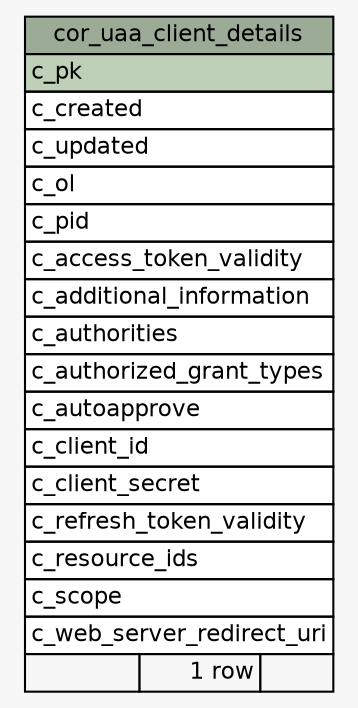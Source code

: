 // dot 7.1.0 on Mac OS X 14.1.1
// SchemaSpy rev Unknown
digraph "cor_uaa_client_details" {
  graph [
    rankdir="RL"
    bgcolor="#f7f7f7"
    nodesep="0.18"
    ranksep="0.46"
    fontname="Helvetica"
    fontsize="11"
  ];
  node [
    fontname="Helvetica"
    fontsize="11"
    shape="plaintext"
  ];
  edge [
    arrowsize="0.8"
  ];
  "cor_uaa_client_details" [
    label=<
    <TABLE BORDER="0" CELLBORDER="1" CELLSPACING="0" BGCOLOR="#ffffff">
      <TR><TD COLSPAN="3" BGCOLOR="#9bab96" ALIGN="CENTER">cor_uaa_client_details</TD></TR>
      <TR><TD PORT="c_pk" COLSPAN="3" BGCOLOR="#bed1b8" ALIGN="LEFT">c_pk</TD></TR>
      <TR><TD PORT="c_created" COLSPAN="3" ALIGN="LEFT">c_created</TD></TR>
      <TR><TD PORT="c_updated" COLSPAN="3" ALIGN="LEFT">c_updated</TD></TR>
      <TR><TD PORT="c_ol" COLSPAN="3" ALIGN="LEFT">c_ol</TD></TR>
      <TR><TD PORT="c_pid" COLSPAN="3" ALIGN="LEFT">c_pid</TD></TR>
      <TR><TD PORT="c_access_token_validity" COLSPAN="3" ALIGN="LEFT">c_access_token_validity</TD></TR>
      <TR><TD PORT="c_additional_information" COLSPAN="3" ALIGN="LEFT">c_additional_information</TD></TR>
      <TR><TD PORT="c_authorities" COLSPAN="3" ALIGN="LEFT">c_authorities</TD></TR>
      <TR><TD PORT="c_authorized_grant_types" COLSPAN="3" ALIGN="LEFT">c_authorized_grant_types</TD></TR>
      <TR><TD PORT="c_autoapprove" COLSPAN="3" ALIGN="LEFT">c_autoapprove</TD></TR>
      <TR><TD PORT="c_client_id" COLSPAN="3" ALIGN="LEFT">c_client_id</TD></TR>
      <TR><TD PORT="c_client_secret" COLSPAN="3" ALIGN="LEFT">c_client_secret</TD></TR>
      <TR><TD PORT="c_refresh_token_validity" COLSPAN="3" ALIGN="LEFT">c_refresh_token_validity</TD></TR>
      <TR><TD PORT="c_resource_ids" COLSPAN="3" ALIGN="LEFT">c_resource_ids</TD></TR>
      <TR><TD PORT="c_scope" COLSPAN="3" ALIGN="LEFT">c_scope</TD></TR>
      <TR><TD PORT="c_web_server_redirect_uri" COLSPAN="3" ALIGN="LEFT">c_web_server_redirect_uri</TD></TR>
      <TR><TD ALIGN="LEFT" BGCOLOR="#f7f7f7">  </TD><TD ALIGN="RIGHT" BGCOLOR="#f7f7f7">1 row</TD><TD ALIGN="RIGHT" BGCOLOR="#f7f7f7">  </TD></TR>
    </TABLE>>
    URL="tables/cor_uaa_client_details.html"
    tooltip="cor_uaa_client_details"
  ];
}
